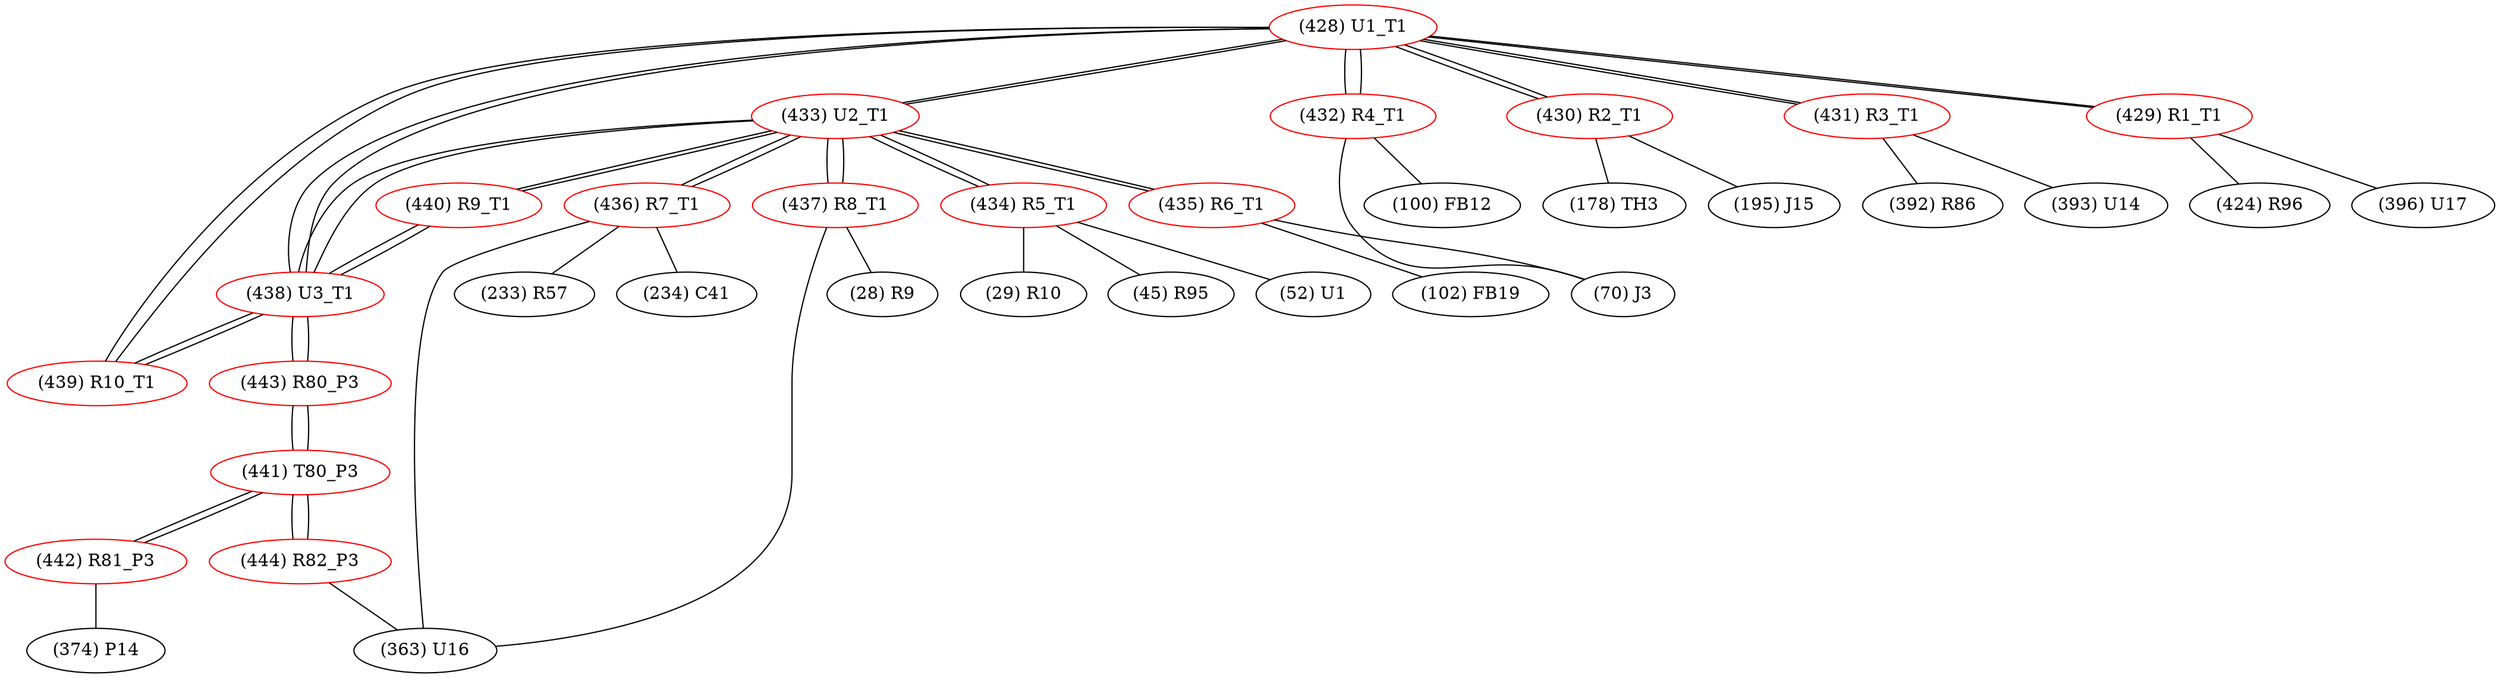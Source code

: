graph {
	428 [label="(428) U1_T1" color=red]
	433 [label="(433) U2_T1"]
	438 [label="(438) U3_T1"]
	439 [label="(439) R10_T1"]
	432 [label="(432) R4_T1"]
	430 [label="(430) R2_T1"]
	431 [label="(431) R3_T1"]
	429 [label="(429) R1_T1"]
	429 [label="(429) R1_T1" color=red]
	424 [label="(424) R96"]
	396 [label="(396) U17"]
	428 [label="(428) U1_T1"]
	430 [label="(430) R2_T1" color=red]
	178 [label="(178) TH3"]
	195 [label="(195) J15"]
	428 [label="(428) U1_T1"]
	431 [label="(431) R3_T1" color=red]
	392 [label="(392) R86"]
	393 [label="(393) U14"]
	428 [label="(428) U1_T1"]
	432 [label="(432) R4_T1" color=red]
	70 [label="(70) J3"]
	100 [label="(100) FB12"]
	428 [label="(428) U1_T1"]
	433 [label="(433) U2_T1" color=red]
	436 [label="(436) R7_T1"]
	437 [label="(437) R8_T1"]
	434 [label="(434) R5_T1"]
	435 [label="(435) R6_T1"]
	438 [label="(438) U3_T1"]
	428 [label="(428) U1_T1"]
	440 [label="(440) R9_T1"]
	434 [label="(434) R5_T1" color=red]
	29 [label="(29) R10"]
	45 [label="(45) R95"]
	52 [label="(52) U1"]
	433 [label="(433) U2_T1"]
	435 [label="(435) R6_T1" color=red]
	70 [label="(70) J3"]
	102 [label="(102) FB19"]
	433 [label="(433) U2_T1"]
	436 [label="(436) R7_T1" color=red]
	363 [label="(363) U16"]
	233 [label="(233) R57"]
	234 [label="(234) C41"]
	433 [label="(433) U2_T1"]
	437 [label="(437) R8_T1" color=red]
	363 [label="(363) U16"]
	28 [label="(28) R9"]
	433 [label="(433) U2_T1"]
	438 [label="(438) U3_T1" color=red]
	433 [label="(433) U2_T1"]
	428 [label="(428) U1_T1"]
	440 [label="(440) R9_T1"]
	439 [label="(439) R10_T1"]
	443 [label="(443) R80_P3"]
	439 [label="(439) R10_T1" color=red]
	438 [label="(438) U3_T1"]
	428 [label="(428) U1_T1"]
	440 [label="(440) R9_T1" color=red]
	433 [label="(433) U2_T1"]
	438 [label="(438) U3_T1"]
	441 [label="(441) T80_P3" color=red]
	442 [label="(442) R81_P3"]
	444 [label="(444) R82_P3"]
	443 [label="(443) R80_P3"]
	442 [label="(442) R81_P3" color=red]
	374 [label="(374) P14"]
	441 [label="(441) T80_P3"]
	443 [label="(443) R80_P3" color=red]
	438 [label="(438) U3_T1"]
	441 [label="(441) T80_P3"]
	444 [label="(444) R82_P3" color=red]
	363 [label="(363) U16"]
	441 [label="(441) T80_P3"]
	428 -- 433
	428 -- 438
	428 -- 439
	428 -- 432
	428 -- 430
	428 -- 431
	428 -- 429
	429 -- 424
	429 -- 396
	429 -- 428
	430 -- 178
	430 -- 195
	430 -- 428
	431 -- 392
	431 -- 393
	431 -- 428
	432 -- 70
	432 -- 100
	432 -- 428
	433 -- 436
	433 -- 437
	433 -- 434
	433 -- 435
	433 -- 438
	433 -- 428
	433 -- 440
	434 -- 29
	434 -- 45
	434 -- 52
	434 -- 433
	435 -- 70
	435 -- 102
	435 -- 433
	436 -- 363
	436 -- 233
	436 -- 234
	436 -- 433
	437 -- 363
	437 -- 28
	437 -- 433
	438 -- 433
	438 -- 428
	438 -- 440
	438 -- 439
	438 -- 443
	439 -- 438
	439 -- 428
	440 -- 433
	440 -- 438
	441 -- 442
	441 -- 444
	441 -- 443
	442 -- 374
	442 -- 441
	443 -- 438
	443 -- 441
	444 -- 363
	444 -- 441
}